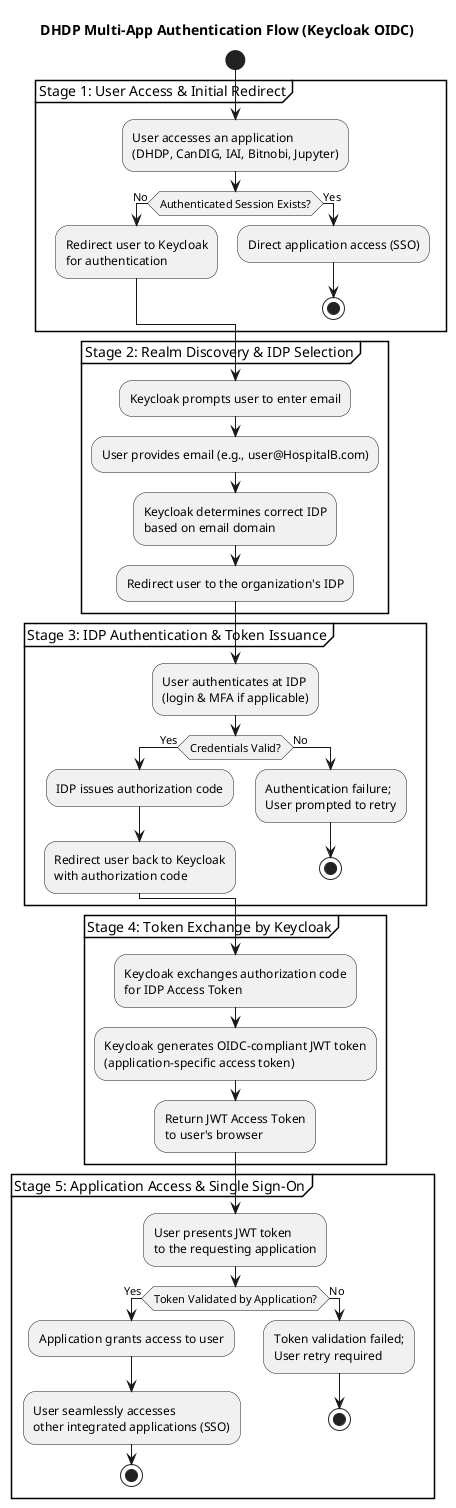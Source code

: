 @startuml Authentication_Flow_Stages

title DHDP Multi-App Authentication Flow (Keycloak OIDC)

start

partition "Stage 1: User Access & Initial Redirect" {
  :User accesses an application\n(DHDP, CanDIG, IAI, Bitnobi, Jupyter);
  if (Authenticated Session Exists?) then (No)
    :Redirect user to Keycloak\nfor authentication;
  else (Yes)
    :Direct application access (SSO);
    stop
  endif
}

partition "Stage 2: Realm Discovery & IDP Selection" {
  :Keycloak prompts user to enter email;
  :User provides email (e.g., user@HospitalB.com);
  :Keycloak determines correct IDP\nbased on email domain;
  :Redirect user to the organization's IDP;
}

partition "Stage 3: IDP Authentication & Token Issuance" {
  :User authenticates at IDP\n(login & MFA if applicable);
  if (Credentials Valid?) then (Yes)
    :IDP issues authorization code;
    :Redirect user back to Keycloak\nwith authorization code;
  else (No)
    :Authentication failure;\nUser prompted to retry;
    stop
  endif
}

partition "Stage 4: Token Exchange by Keycloak" {
  :Keycloak exchanges authorization code\nfor IDP Access Token;
  :Keycloak generates OIDC-compliant JWT token\n(application-specific access token);
  :Return JWT Access Token\nto user's browser;
}

partition "Stage 5: Application Access & Single Sign-On" {
  :User presents JWT token\nto the requesting application;
  if (Token Validated by Application?) then (Yes)
    :Application grants access to user;
    :User seamlessly accesses\nother integrated applications (SSO);
    stop
  else (No)
    :Token validation failed;\nUser retry required;
    stop
  endif
}

@enduml
